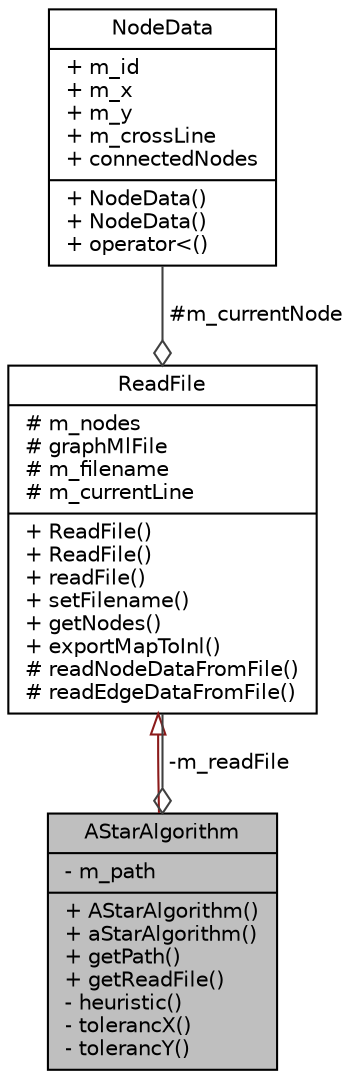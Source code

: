 digraph "AStarAlgorithm"
{
 // LATEX_PDF_SIZE
  edge [fontname="Helvetica",fontsize="10",labelfontname="Helvetica",labelfontsize="10"];
  node [fontname="Helvetica",fontsize="10",shape=record];
  Node1 [label="{AStarAlgorithm\n|- m_path\l|+ AStarAlgorithm()\l+ aStarAlgorithm()\l+ getPath()\l+ getReadFile()\l- heuristic()\l- tolerancX()\l- tolerancY()\l}",height=0.2,width=0.4,color="black", fillcolor="grey75", style="filled", fontcolor="black",tooltip=" "];
  Node2 -> Node1 [dir="back",color="firebrick4",fontsize="10",style="solid",arrowtail="onormal",fontname="Helvetica"];
  Node2 [label="{ReadFile\n|# m_nodes\l# graphMlFile\l# m_filename\l# m_currentLine\l|+ ReadFile()\l+ ReadFile()\l+ readFile()\l+ setFilename()\l+ getNodes()\l+ exportMapToInl()\l# readNodeDataFromFile()\l# readEdgeDataFromFile()\l}",height=0.2,width=0.4,color="black", fillcolor="white", style="filled",URL="$class_read_file.html",tooltip=" "];
  Node3 -> Node2 [color="grey25",fontsize="10",style="solid",label=" #m_currentNode" ,arrowhead="odiamond",fontname="Helvetica"];
  Node3 [label="{NodeData\n|+ m_id\l+ m_x\l+ m_y\l+ m_crossLine\l+ connectedNodes\l|+ NodeData()\l+ NodeData()\l+ operator\<()\l}",height=0.2,width=0.4,color="black", fillcolor="white", style="filled",URL="$struct_node_data.html",tooltip=" "];
  Node2 -> Node1 [color="grey25",fontsize="10",style="solid",label=" -m_readFile" ,arrowhead="odiamond",fontname="Helvetica"];
}
